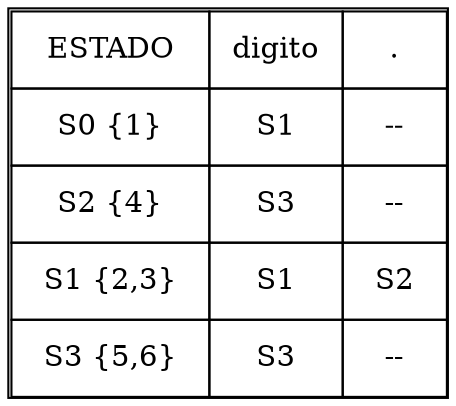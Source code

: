 digraph grafica{
rankdir=LR;
forcelabels= true;
node [shape = plain];
nodo26 [label = <<table border = '1' cellboder = '1' cellspacing='0' cellpadding='10'>
<tr>
<td>ESTADO</td>
<td>digito</td>
<td>.</td>
</tr>
<tr>
<td> S0 {1} </td>
<td> S1 </td>
<td> -- </td>
</tr>
<tr>
<td> S2 {4} </td>
<td> S3 </td>
<td> -- </td>
</tr>
<tr>
<td> S1 {2,3} </td>
<td> S1 </td>
<td> S2 </td>
</tr>
<tr>
<td> S3 {5,6} </td>
<td> S3 </td>
<td> -- </td>
</tr>
</table>>];

}